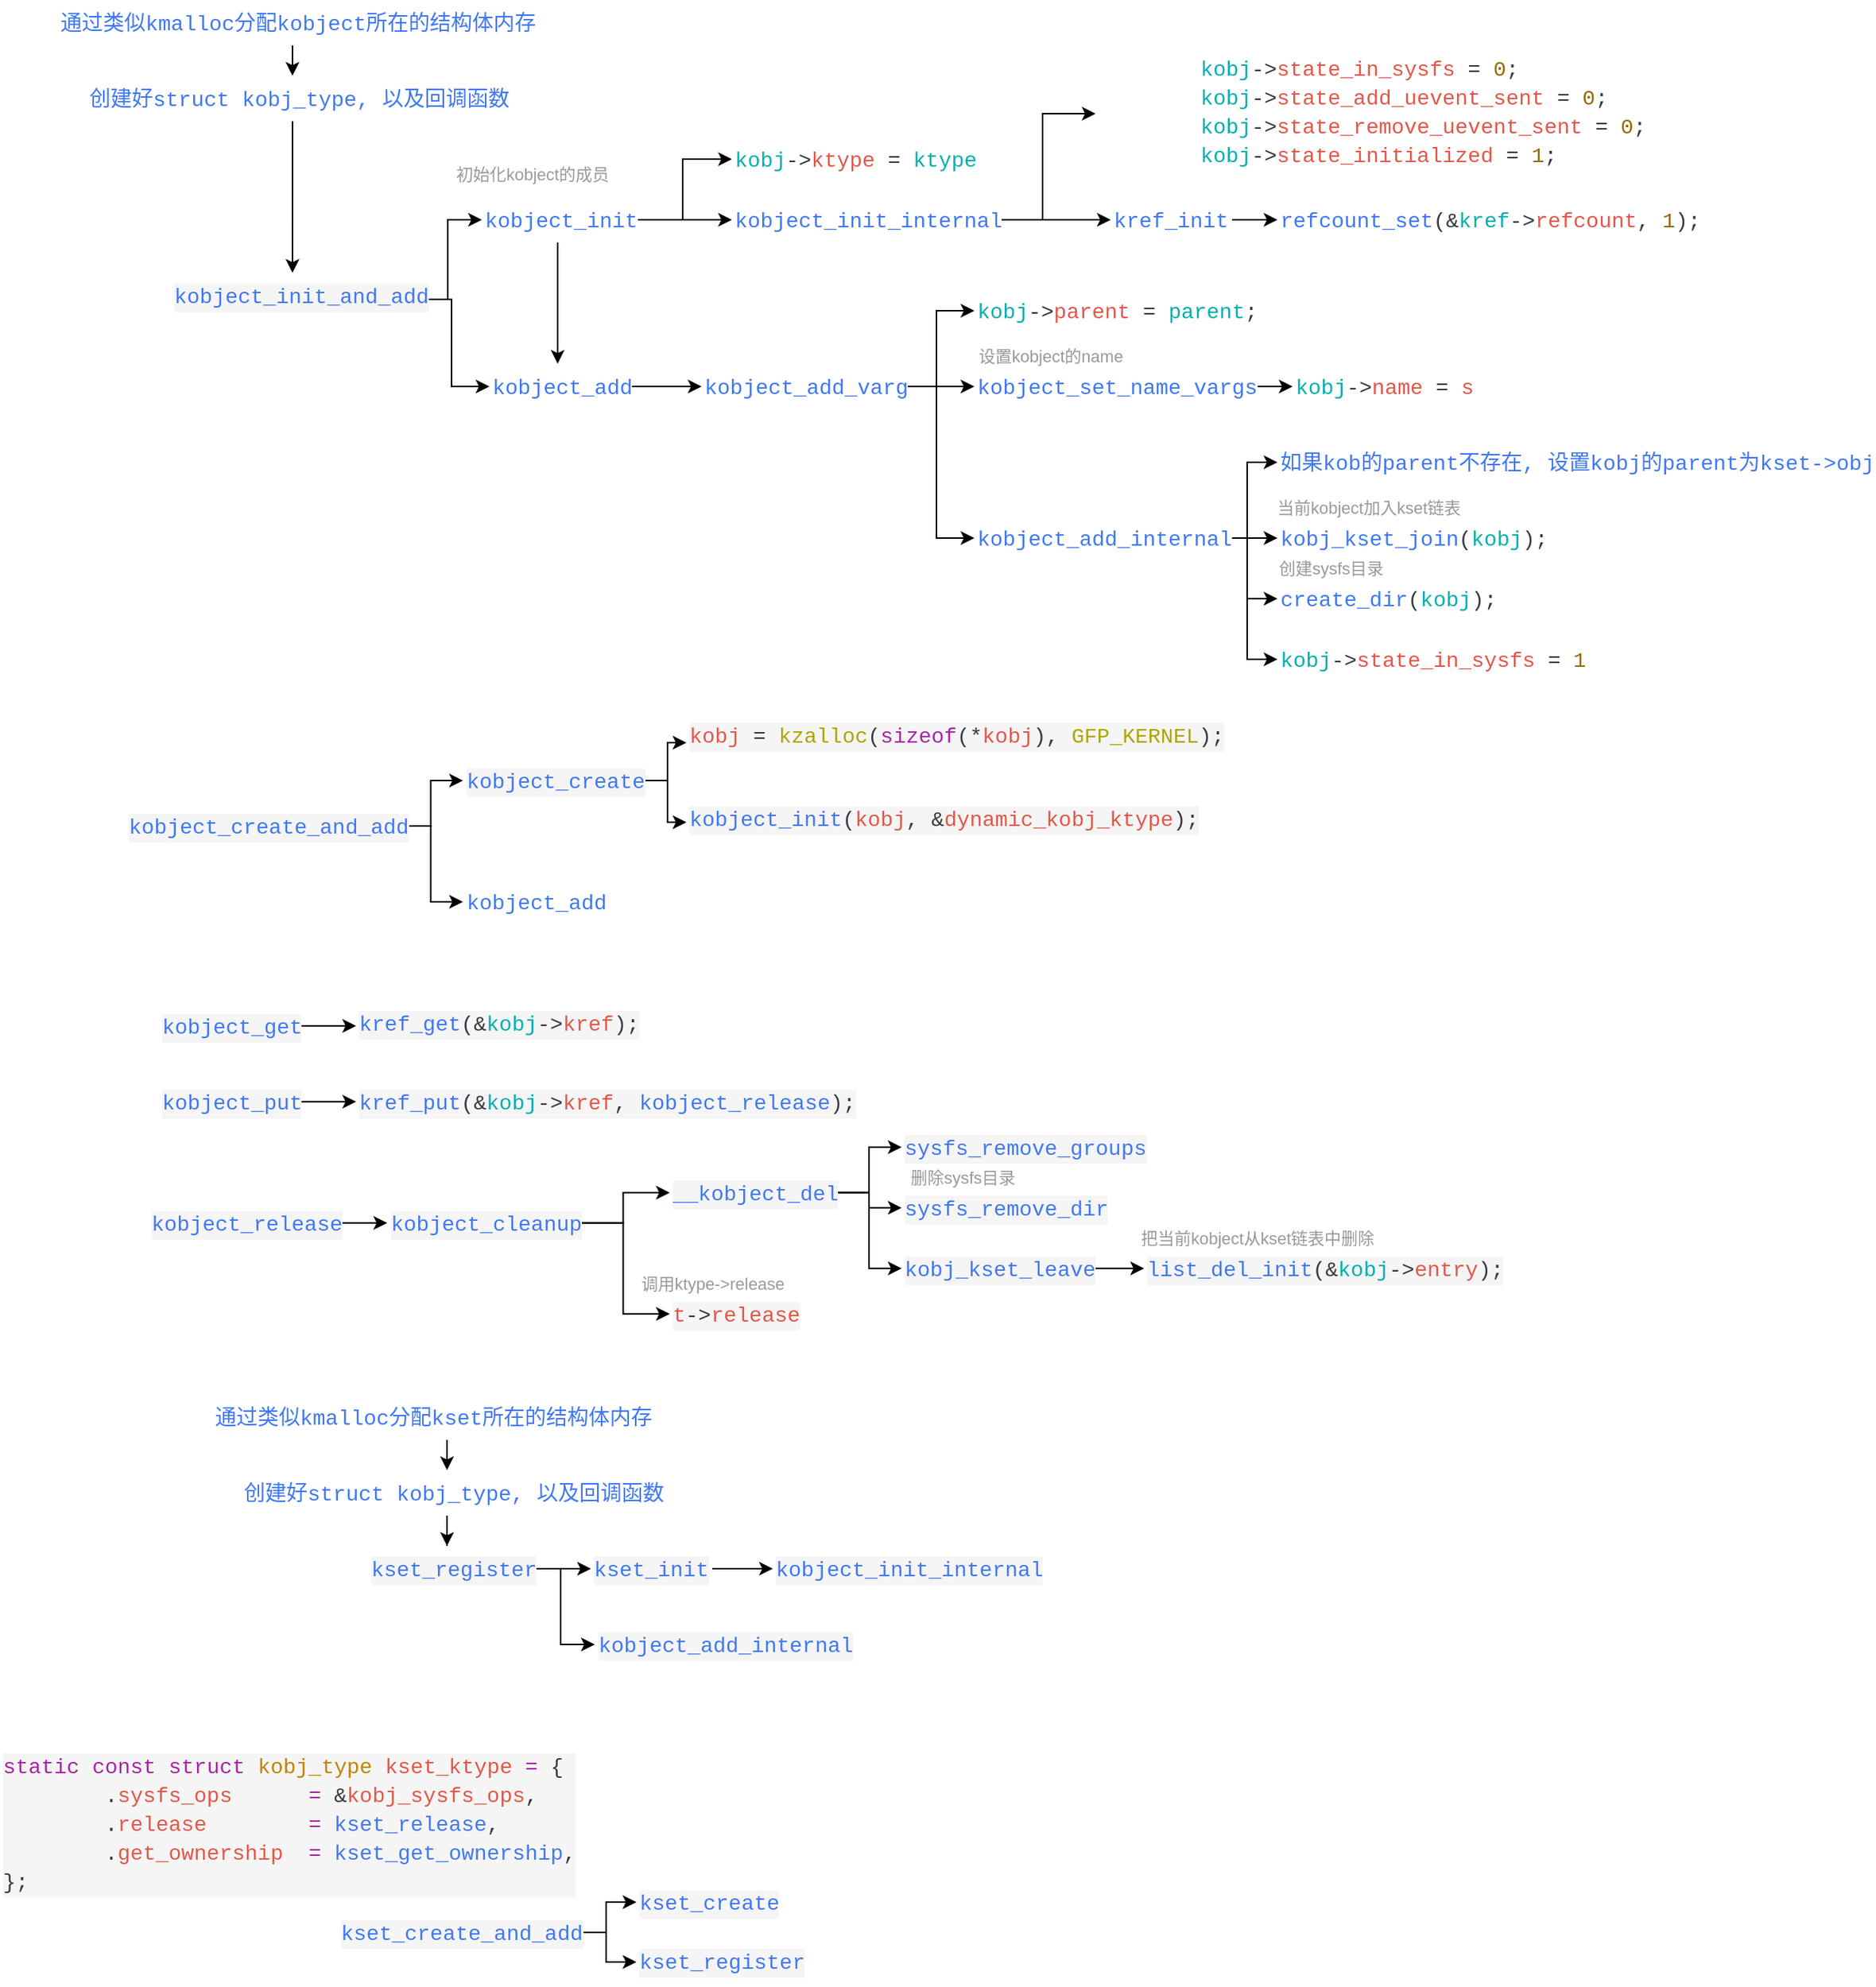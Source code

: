 <mxfile version="26.0.2">
  <diagram name="Page-1" id="CgwT6zAGQMqI9eOL8j30">
    <mxGraphModel dx="1891" dy="538" grid="1" gridSize="10" guides="1" tooltips="1" connect="1" arrows="1" fold="1" page="1" pageScale="1" pageWidth="827" pageHeight="1169" background="#ffffff" math="0" shadow="0">
      <root>
        <mxCell id="0" />
        <mxCell id="1" parent="0" />
        <mxCell id="XJTUyKgCqdqmE8Cy_r24-8" style="edgeStyle=orthogonalEdgeStyle;rounded=0;orthogonalLoop=1;jettySize=auto;html=1;entryX=0;entryY=0.5;entryDx=0;entryDy=0;labelBackgroundColor=default;labelBorderColor=none;textShadow=0;" edge="1" parent="1" source="XJTUyKgCqdqmE8Cy_r24-2" target="XJTUyKgCqdqmE8Cy_r24-3">
          <mxGeometry relative="1" as="geometry" />
        </mxCell>
        <mxCell id="XJTUyKgCqdqmE8Cy_r24-9" style="edgeStyle=orthogonalEdgeStyle;rounded=0;orthogonalLoop=1;jettySize=auto;html=1;exitX=1;exitY=0.5;exitDx=0;exitDy=0;entryX=0;entryY=0.5;entryDx=0;entryDy=0;labelBackgroundColor=default;labelBorderColor=none;textShadow=0;" edge="1" parent="1" source="XJTUyKgCqdqmE8Cy_r24-2" target="XJTUyKgCqdqmE8Cy_r24-4">
          <mxGeometry relative="1" as="geometry" />
        </mxCell>
        <mxCell id="XJTUyKgCqdqmE8Cy_r24-23" style="edgeStyle=orthogonalEdgeStyle;rounded=0;orthogonalLoop=1;jettySize=auto;html=1;entryX=0.5;entryY=0;entryDx=0;entryDy=0;labelBackgroundColor=default;labelBorderColor=none;textShadow=0;" edge="1" parent="1" source="XJTUyKgCqdqmE8Cy_r24-2" target="XJTUyKgCqdqmE8Cy_r24-22">
          <mxGeometry relative="1" as="geometry" />
        </mxCell>
        <mxCell id="XJTUyKgCqdqmE8Cy_r24-2" value="&lt;div style=&quot;color: rgb(56, 58, 66); font-family: Consolas, &amp;quot;Courier New&amp;quot;, monospace; font-weight: normal; font-size: 14px; line-height: 19px; white-space: pre;&quot;&gt;&lt;div&gt;&lt;span style=&quot;color: #4078f2;&quot;&gt;kobject_init&lt;/span&gt;&lt;/div&gt;&lt;/div&gt;" style="text;whiteSpace=wrap;html=1;labelBackgroundColor=default;labelBorderColor=none;textShadow=0;" vertex="1" parent="1">
          <mxGeometry x="195" y="140" width="100" height="30" as="geometry" />
        </mxCell>
        <mxCell id="XJTUyKgCqdqmE8Cy_r24-10" value="" style="edgeStyle=orthogonalEdgeStyle;rounded=0;orthogonalLoop=1;jettySize=auto;html=1;labelBackgroundColor=default;labelBorderColor=none;textShadow=0;" edge="1" parent="1" source="XJTUyKgCqdqmE8Cy_r24-3" target="XJTUyKgCqdqmE8Cy_r24-5">
          <mxGeometry relative="1" as="geometry" />
        </mxCell>
        <mxCell id="XJTUyKgCqdqmE8Cy_r24-13" style="edgeStyle=orthogonalEdgeStyle;rounded=0;orthogonalLoop=1;jettySize=auto;html=1;exitX=1;exitY=0.5;exitDx=0;exitDy=0;entryX=0;entryY=0.5;entryDx=0;entryDy=0;labelBackgroundColor=default;labelBorderColor=none;textShadow=0;" edge="1" parent="1" source="XJTUyKgCqdqmE8Cy_r24-3" target="XJTUyKgCqdqmE8Cy_r24-11">
          <mxGeometry relative="1" as="geometry" />
        </mxCell>
        <mxCell id="XJTUyKgCqdqmE8Cy_r24-3" value="&lt;div style=&quot;color: rgb(56, 58, 66); font-family: Consolas, &amp;quot;Courier New&amp;quot;, monospace; font-weight: normal; font-size: 14px; line-height: 19px; white-space: pre;&quot;&gt;&lt;div&gt;&lt;span style=&quot;color: #4078f2;&quot;&gt;kobject_init_internal&lt;/span&gt;&lt;/div&gt;&lt;/div&gt;" style="text;whiteSpace=wrap;html=1;labelBackgroundColor=default;labelBorderColor=none;textShadow=0;" vertex="1" parent="1">
          <mxGeometry x="360" y="140" width="170" height="30" as="geometry" />
        </mxCell>
        <mxCell id="XJTUyKgCqdqmE8Cy_r24-4" value="&lt;div style=&quot;color: rgb(56, 58, 66); font-family: Consolas, &amp;quot;Courier New&amp;quot;, monospace; font-weight: normal; font-size: 14px; line-height: 19px; white-space: pre;&quot;&gt;&lt;div&gt;&lt;span style=&quot;color: #00afaf;&quot;&gt;kobj&lt;/span&gt;&lt;span style=&quot;color: #383a42;&quot;&gt;-&amp;gt;&lt;/span&gt;&lt;span style=&quot;color: #e45649;&quot;&gt;ktype&lt;/span&gt;&lt;span style=&quot;color: #383a42;&quot;&gt; &lt;/span&gt;&lt;span style=&quot;color: #383a42;&quot;&gt;=&lt;/span&gt;&lt;span style=&quot;color: #383a42;&quot;&gt; &lt;/span&gt;&lt;span style=&quot;color: #00afaf;&quot;&gt;ktype&lt;/span&gt;&lt;/div&gt;&lt;/div&gt;" style="text;whiteSpace=wrap;html=1;labelBackgroundColor=default;labelBorderColor=none;textShadow=0;" vertex="1" parent="1">
          <mxGeometry x="360" y="100" width="155" height="30" as="geometry" />
        </mxCell>
        <mxCell id="XJTUyKgCqdqmE8Cy_r24-15" value="" style="edgeStyle=orthogonalEdgeStyle;rounded=0;orthogonalLoop=1;jettySize=auto;html=1;labelBackgroundColor=default;labelBorderColor=none;textShadow=0;" edge="1" parent="1" source="XJTUyKgCqdqmE8Cy_r24-5" target="XJTUyKgCqdqmE8Cy_r24-14">
          <mxGeometry relative="1" as="geometry" />
        </mxCell>
        <mxCell id="XJTUyKgCqdqmE8Cy_r24-5" value="&lt;div style=&quot;color: rgb(56, 58, 66); font-family: Consolas, &amp;quot;Courier New&amp;quot;, monospace; font-weight: normal; font-size: 14px; line-height: 19px; white-space: pre;&quot;&gt;&lt;div&gt;&lt;span style=&quot;color: #4078f2;&quot;&gt;kref_init&lt;/span&gt;&lt;/div&gt;&lt;/div&gt;" style="text;whiteSpace=wrap;html=1;labelBackgroundColor=default;labelBorderColor=none;textShadow=0;" vertex="1" parent="1">
          <mxGeometry x="610" y="140" width="80" height="30" as="geometry" />
        </mxCell>
        <mxCell id="XJTUyKgCqdqmE8Cy_r24-11" value="&lt;div style=&quot;color: rgb(56, 58, 66); font-family: Consolas, &amp;quot;Courier New&amp;quot;, monospace; font-weight: normal; font-size: 14px; line-height: 19px; white-space: pre;&quot;&gt;&lt;div&gt;&lt;span style=&quot;color: #383a42;&quot;&gt;&amp;nbsp; &amp;nbsp; &amp;nbsp; &amp;nbsp; &lt;/span&gt;&lt;span style=&quot;color: #00afaf;&quot;&gt;kobj&lt;/span&gt;&lt;span style=&quot;color: #383a42;&quot;&gt;-&amp;gt;&lt;/span&gt;&lt;span style=&quot;color: #e45649;&quot;&gt;state_in_sysfs&lt;/span&gt;&lt;span style=&quot;color: #383a42;&quot;&gt; &lt;/span&gt;&lt;span style=&quot;color: #383a42;&quot;&gt;=&lt;/span&gt;&lt;span style=&quot;color: #383a42;&quot;&gt; &lt;/span&gt;&lt;span style=&quot;color: #986801;&quot;&gt;0&lt;/span&gt;&lt;span style=&quot;color: #383a42;&quot;&gt;;&lt;/span&gt;&lt;/div&gt;&lt;div&gt;&lt;span style=&quot;color: #383a42;&quot;&gt;&amp;nbsp; &amp;nbsp; &amp;nbsp; &amp;nbsp; &lt;/span&gt;&lt;span style=&quot;color: #00afaf;&quot;&gt;kobj&lt;/span&gt;&lt;span style=&quot;color: #383a42;&quot;&gt;-&amp;gt;&lt;/span&gt;&lt;span style=&quot;color: #e45649;&quot;&gt;state_add_uevent_sent&lt;/span&gt;&lt;span style=&quot;color: #383a42;&quot;&gt; &lt;/span&gt;&lt;span style=&quot;color: #383a42;&quot;&gt;=&lt;/span&gt;&lt;span style=&quot;color: #383a42;&quot;&gt; &lt;/span&gt;&lt;span style=&quot;color: #986801;&quot;&gt;0&lt;/span&gt;&lt;span style=&quot;color: #383a42;&quot;&gt;;&lt;/span&gt;&lt;/div&gt;&lt;div&gt;&lt;span style=&quot;color: #383a42;&quot;&gt;&amp;nbsp; &amp;nbsp; &amp;nbsp; &amp;nbsp; &lt;/span&gt;&lt;span style=&quot;color: #00afaf;&quot;&gt;kobj&lt;/span&gt;&lt;span style=&quot;color: #383a42;&quot;&gt;-&amp;gt;&lt;/span&gt;&lt;span style=&quot;color: #e45649;&quot;&gt;state_remove_uevent_sent&lt;/span&gt;&lt;span style=&quot;color: #383a42;&quot;&gt; &lt;/span&gt;&lt;span style=&quot;color: #383a42;&quot;&gt;=&lt;/span&gt;&lt;span style=&quot;color: #383a42;&quot;&gt; &lt;/span&gt;&lt;span style=&quot;color: #986801;&quot;&gt;0&lt;/span&gt;&lt;span style=&quot;color: #383a42;&quot;&gt;;&lt;/span&gt;&lt;/div&gt;&lt;div&gt;&lt;span style=&quot;color: #383a42;&quot;&gt;&amp;nbsp; &amp;nbsp; &amp;nbsp; &amp;nbsp; &lt;/span&gt;&lt;span style=&quot;color: #00afaf;&quot;&gt;kobj&lt;/span&gt;&lt;span style=&quot;color: #383a42;&quot;&gt;-&amp;gt;&lt;/span&gt;&lt;span style=&quot;color: #e45649;&quot;&gt;state_initialized&lt;/span&gt;&lt;span style=&quot;color: #383a42;&quot;&gt; &lt;/span&gt;&lt;span style=&quot;color: #383a42;&quot;&gt;=&lt;/span&gt;&lt;span style=&quot;color: #383a42;&quot;&gt; &lt;/span&gt;&lt;span style=&quot;color: #986801;&quot;&gt;1&lt;/span&gt;&lt;span style=&quot;color: #383a42;&quot;&gt;;&lt;/span&gt;&lt;/div&gt;&lt;/div&gt;" style="text;whiteSpace=wrap;html=1;labelBackgroundColor=default;labelBorderColor=none;textShadow=0;" vertex="1" parent="1">
          <mxGeometry x="600" y="40" width="340" height="90" as="geometry" />
        </mxCell>
        <mxCell id="XJTUyKgCqdqmE8Cy_r24-14" value="&lt;div style=&quot;color: rgb(56, 58, 66); font-family: Consolas, &amp;quot;Courier New&amp;quot;, monospace; font-weight: normal; font-size: 14px; line-height: 19px; white-space: pre;&quot;&gt;&lt;div&gt;&lt;span style=&quot;color: #4078f2;&quot;&gt;refcount_set&lt;/span&gt;&lt;span style=&quot;color: #383a42;&quot;&gt;(&lt;/span&gt;&lt;span style=&quot;color: #383a42;&quot;&gt;&amp;amp;&lt;/span&gt;&lt;span style=&quot;color: #00afaf;&quot;&gt;kref&lt;/span&gt;&lt;span style=&quot;color: #383a42;&quot;&gt;-&amp;gt;&lt;/span&gt;&lt;span style=&quot;color: #e45649;&quot;&gt;refcount&lt;/span&gt;&lt;span style=&quot;color: #383a42;&quot;&gt;, &lt;/span&gt;&lt;span style=&quot;color: #986801;&quot;&gt;1&lt;/span&gt;&lt;span style=&quot;color: #383a42;&quot;&gt;);&lt;/span&gt;&lt;/div&gt;&lt;/div&gt;" style="text;whiteSpace=wrap;html=1;labelBackgroundColor=default;labelBorderColor=none;textShadow=0;" vertex="1" parent="1">
          <mxGeometry x="720" y="140" width="260" height="30" as="geometry" />
        </mxCell>
        <mxCell id="XJTUyKgCqdqmE8Cy_r24-16" value="初始化kobject的成员" style="text;html=1;align=center;verticalAlign=middle;resizable=0;points=[];autosize=1;strokeColor=none;fillColor=none;fontSize=11;fontColor=#999999;labelBackgroundColor=default;labelBorderColor=none;textShadow=0;" vertex="1" parent="1">
          <mxGeometry x="167.5" y="110" width="120" height="30" as="geometry" />
        </mxCell>
        <mxCell id="XJTUyKgCqdqmE8Cy_r24-51" value="" style="edgeStyle=orthogonalEdgeStyle;rounded=0;orthogonalLoop=1;jettySize=auto;html=1;" edge="1" parent="1" source="XJTUyKgCqdqmE8Cy_r24-18" target="XJTUyKgCqdqmE8Cy_r24-50">
          <mxGeometry relative="1" as="geometry" />
        </mxCell>
        <mxCell id="XJTUyKgCqdqmE8Cy_r24-18" value="&lt;div style=&quot;color: rgb(56, 58, 66); font-family: Consolas, &amp;quot;Courier New&amp;quot;, monospace; font-weight: normal; font-size: 14px; line-height: 19px; white-space: pre;&quot;&gt;&lt;div&gt;&lt;span style=&quot;color: rgb(64, 120, 242);&quot;&gt;通过类似kmalloc分配kobject所在的结构体内存&lt;/span&gt;&lt;/div&gt;&lt;/div&gt;" style="text;whiteSpace=wrap;html=1;labelBackgroundColor=default;labelBorderColor=none;textShadow=0;" vertex="1" parent="1">
          <mxGeometry x="-85" y="10" width="310" height="30" as="geometry" />
        </mxCell>
        <mxCell id="XJTUyKgCqdqmE8Cy_r24-25" value="" style="edgeStyle=orthogonalEdgeStyle;rounded=0;orthogonalLoop=1;jettySize=auto;html=1;labelBackgroundColor=default;labelBorderColor=none;textShadow=0;" edge="1" parent="1" source="XJTUyKgCqdqmE8Cy_r24-22" target="XJTUyKgCqdqmE8Cy_r24-24">
          <mxGeometry relative="1" as="geometry" />
        </mxCell>
        <mxCell id="XJTUyKgCqdqmE8Cy_r24-22" value="&lt;div style=&quot;color: rgb(56, 58, 66); font-family: Consolas, &amp;quot;Courier New&amp;quot;, monospace; font-weight: normal; font-size: 14px; line-height: 19px; white-space: pre;&quot;&gt;&lt;div&gt;&lt;span style=&quot;color: #4078f2;&quot;&gt;kobject_add&lt;/span&gt;&lt;/div&gt;&lt;/div&gt;" style="text;whiteSpace=wrap;html=1;labelBackgroundColor=default;labelBorderColor=none;textShadow=0;" vertex="1" parent="1">
          <mxGeometry x="200" y="250" width="90" height="30" as="geometry" />
        </mxCell>
        <mxCell id="XJTUyKgCqdqmE8Cy_r24-29" style="edgeStyle=orthogonalEdgeStyle;rounded=0;orthogonalLoop=1;jettySize=auto;html=1;entryX=0;entryY=0.5;entryDx=0;entryDy=0;labelBackgroundColor=default;labelBorderColor=none;textShadow=0;" edge="1" parent="1" source="XJTUyKgCqdqmE8Cy_r24-24" target="XJTUyKgCqdqmE8Cy_r24-26">
          <mxGeometry relative="1" as="geometry" />
        </mxCell>
        <mxCell id="XJTUyKgCqdqmE8Cy_r24-30" style="edgeStyle=orthogonalEdgeStyle;rounded=0;orthogonalLoop=1;jettySize=auto;html=1;exitX=1;exitY=0.5;exitDx=0;exitDy=0;entryX=0;entryY=0.5;entryDx=0;entryDy=0;labelBackgroundColor=default;labelBorderColor=none;textShadow=0;" edge="1" parent="1" source="XJTUyKgCqdqmE8Cy_r24-24" target="XJTUyKgCqdqmE8Cy_r24-27">
          <mxGeometry relative="1" as="geometry" />
        </mxCell>
        <mxCell id="XJTUyKgCqdqmE8Cy_r24-32" style="edgeStyle=orthogonalEdgeStyle;rounded=0;orthogonalLoop=1;jettySize=auto;html=1;exitX=1;exitY=0.5;exitDx=0;exitDy=0;entryX=0;entryY=0.5;entryDx=0;entryDy=0;labelBackgroundColor=default;labelBorderColor=none;textShadow=0;" edge="1" parent="1" source="XJTUyKgCqdqmE8Cy_r24-24" target="XJTUyKgCqdqmE8Cy_r24-31">
          <mxGeometry relative="1" as="geometry" />
        </mxCell>
        <mxCell id="XJTUyKgCqdqmE8Cy_r24-24" value="&lt;div style=&quot;color: rgb(56, 58, 66); font-family: Consolas, &amp;quot;Courier New&amp;quot;, monospace; font-weight: normal; font-size: 14px; line-height: 19px; white-space: pre;&quot;&gt;&lt;div&gt;&lt;span style=&quot;color: #4078f2;&quot;&gt;kobject_add_varg&lt;/span&gt;&lt;/div&gt;&lt;/div&gt;" style="text;whiteSpace=wrap;html=1;labelBackgroundColor=default;labelBorderColor=none;textShadow=0;" vertex="1" parent="1">
          <mxGeometry x="340" y="250" width="130" height="30" as="geometry" />
        </mxCell>
        <mxCell id="XJTUyKgCqdqmE8Cy_r24-34" style="edgeStyle=orthogonalEdgeStyle;rounded=0;orthogonalLoop=1;jettySize=auto;html=1;exitX=1;exitY=0.5;exitDx=0;exitDy=0;entryX=0;entryY=0.5;entryDx=0;entryDy=0;labelBackgroundColor=default;labelBorderColor=none;textShadow=0;" edge="1" parent="1" source="XJTUyKgCqdqmE8Cy_r24-26" target="XJTUyKgCqdqmE8Cy_r24-33">
          <mxGeometry relative="1" as="geometry" />
        </mxCell>
        <mxCell id="XJTUyKgCqdqmE8Cy_r24-26" value="&lt;div style=&quot;color: rgb(56, 58, 66); font-family: Consolas, &amp;quot;Courier New&amp;quot;, monospace; font-weight: normal; font-size: 14px; line-height: 19px; white-space: pre;&quot;&gt;&lt;div&gt;&lt;span style=&quot;color: #4078f2;&quot;&gt;kobject_set_name_vargs&lt;/span&gt;&lt;/div&gt;&lt;/div&gt;" style="text;whiteSpace=wrap;html=1;labelBackgroundColor=default;labelBorderColor=none;textShadow=0;" vertex="1" parent="1">
          <mxGeometry x="520" y="250" width="180" height="30" as="geometry" />
        </mxCell>
        <mxCell id="XJTUyKgCqdqmE8Cy_r24-27" value="&lt;div style=&quot;color: rgb(56, 58, 66); font-family: Consolas, &amp;quot;Courier New&amp;quot;, monospace; font-weight: normal; font-size: 14px; line-height: 19px; white-space: pre;&quot;&gt;&lt;div&gt;&lt;span style=&quot;color: #00afaf;&quot;&gt;kobj&lt;/span&gt;&lt;span style=&quot;color: #383a42;&quot;&gt;-&amp;gt;&lt;/span&gt;&lt;span style=&quot;color: #e45649;&quot;&gt;parent&lt;/span&gt;&lt;span style=&quot;color: #383a42;&quot;&gt; &lt;/span&gt;&lt;span style=&quot;color: #383a42;&quot;&gt;=&lt;/span&gt;&lt;span style=&quot;color: #383a42;&quot;&gt; &lt;/span&gt;&lt;span style=&quot;color: #00afaf;&quot;&gt;parent&lt;/span&gt;&lt;span style=&quot;color: #383a42;&quot;&gt;;&lt;/span&gt;&lt;/div&gt;&lt;/div&gt;" style="text;whiteSpace=wrap;html=1;labelBackgroundColor=default;labelBorderColor=none;textShadow=0;" vertex="1" parent="1">
          <mxGeometry x="520" y="200" width="180" height="30" as="geometry" />
        </mxCell>
        <mxCell id="XJTUyKgCqdqmE8Cy_r24-37" style="edgeStyle=orthogonalEdgeStyle;rounded=0;orthogonalLoop=1;jettySize=auto;html=1;exitX=1;exitY=0.5;exitDx=0;exitDy=0;entryX=0;entryY=0.5;entryDx=0;entryDy=0;labelBackgroundColor=default;labelBorderColor=none;textShadow=0;" edge="1" parent="1" source="XJTUyKgCqdqmE8Cy_r24-31" target="XJTUyKgCqdqmE8Cy_r24-36">
          <mxGeometry relative="1" as="geometry" />
        </mxCell>
        <mxCell id="XJTUyKgCqdqmE8Cy_r24-39" style="edgeStyle=orthogonalEdgeStyle;rounded=0;orthogonalLoop=1;jettySize=auto;html=1;exitX=1;exitY=0.5;exitDx=0;exitDy=0;entryX=0;entryY=0.5;entryDx=0;entryDy=0;labelBackgroundColor=default;labelBorderColor=none;textShadow=0;" edge="1" parent="1" source="XJTUyKgCqdqmE8Cy_r24-31" target="XJTUyKgCqdqmE8Cy_r24-38">
          <mxGeometry relative="1" as="geometry" />
        </mxCell>
        <mxCell id="XJTUyKgCqdqmE8Cy_r24-41" style="edgeStyle=orthogonalEdgeStyle;rounded=0;orthogonalLoop=1;jettySize=auto;html=1;exitX=1;exitY=0.5;exitDx=0;exitDy=0;entryX=0;entryY=0.5;entryDx=0;entryDy=0;labelBackgroundColor=default;labelBorderColor=none;textShadow=0;" edge="1" parent="1" source="XJTUyKgCqdqmE8Cy_r24-31" target="XJTUyKgCqdqmE8Cy_r24-40">
          <mxGeometry relative="1" as="geometry" />
        </mxCell>
        <mxCell id="XJTUyKgCqdqmE8Cy_r24-48" style="edgeStyle=orthogonalEdgeStyle;rounded=0;orthogonalLoop=1;jettySize=auto;html=1;exitX=1;exitY=0.5;exitDx=0;exitDy=0;entryX=0;entryY=0.5;entryDx=0;entryDy=0;labelBackgroundColor=default;labelBorderColor=none;textShadow=0;" edge="1" parent="1" source="XJTUyKgCqdqmE8Cy_r24-31" target="XJTUyKgCqdqmE8Cy_r24-46">
          <mxGeometry relative="1" as="geometry" />
        </mxCell>
        <mxCell id="XJTUyKgCqdqmE8Cy_r24-31" value="&lt;div style=&quot;color: rgb(56, 58, 66); font-family: Consolas, &amp;quot;Courier New&amp;quot;, monospace; font-weight: normal; font-size: 14px; line-height: 19px; white-space: pre;&quot;&gt;&lt;div&gt;&lt;span style=&quot;color: #4078f2;&quot;&gt;kobject_add_internal&lt;/span&gt;&lt;/div&gt;&lt;/div&gt;" style="text;whiteSpace=wrap;html=1;labelBackgroundColor=default;labelBorderColor=none;textShadow=0;" vertex="1" parent="1">
          <mxGeometry x="520" y="350" width="160" height="30" as="geometry" />
        </mxCell>
        <mxCell id="XJTUyKgCqdqmE8Cy_r24-33" value="&lt;div style=&quot;color: rgb(56, 58, 66); font-family: Consolas, &amp;quot;Courier New&amp;quot;, monospace; font-weight: normal; font-size: 14px; line-height: 19px; white-space: pre;&quot;&gt;&lt;div&gt;&lt;span style=&quot;color: #00afaf;&quot;&gt;kobj&lt;/span&gt;&lt;span style=&quot;color: #383a42;&quot;&gt;-&amp;gt;&lt;/span&gt;&lt;span style=&quot;color: #e45649;&quot;&gt;name&lt;/span&gt;&lt;span style=&quot;color: #383a42;&quot;&gt; &lt;/span&gt;&lt;span style=&quot;color: #383a42;&quot;&gt;=&lt;/span&gt;&lt;span style=&quot;color: #383a42;&quot;&gt; &lt;/span&gt;&lt;span style=&quot;color: #e45649;&quot;&gt;s&lt;/span&gt;&lt;/div&gt;&lt;/div&gt;" style="text;whiteSpace=wrap;html=1;labelBackgroundColor=default;labelBorderColor=none;textShadow=0;" vertex="1" parent="1">
          <mxGeometry x="730" y="250" width="120" height="30" as="geometry" />
        </mxCell>
        <mxCell id="XJTUyKgCqdqmE8Cy_r24-35" value="设置kobject的name" style="text;html=1;align=center;verticalAlign=middle;resizable=0;points=[];autosize=1;strokeColor=none;fillColor=none;fontSize=11;fontColor=#999999;labelBackgroundColor=default;labelBorderColor=none;textShadow=0;" vertex="1" parent="1">
          <mxGeometry x="510" y="230" width="120" height="30" as="geometry" />
        </mxCell>
        <mxCell id="XJTUyKgCqdqmE8Cy_r24-36" value="&lt;div style=&quot;color: rgb(56, 58, 66); font-family: Consolas, &amp;quot;Courier New&amp;quot;, monospace; font-weight: normal; font-size: 14px; line-height: 19px; white-space: pre;&quot;&gt;&lt;div&gt;&lt;span style=&quot;color: #4078f2;&quot;&gt;kobj_kset_join&lt;/span&gt;&lt;span style=&quot;color: #383a42;&quot;&gt;(&lt;/span&gt;&lt;span style=&quot;color: #00afaf;&quot;&gt;kobj&lt;/span&gt;&lt;span style=&quot;color: #383a42;&quot;&gt;);&lt;/span&gt;&lt;/div&gt;&lt;/div&gt;" style="text;whiteSpace=wrap;html=1;labelBackgroundColor=default;labelBorderColor=none;textShadow=0;" vertex="1" parent="1">
          <mxGeometry x="720" y="350" width="170" height="30" as="geometry" />
        </mxCell>
        <mxCell id="XJTUyKgCqdqmE8Cy_r24-38" value="&lt;div style=&quot;color: rgb(56, 58, 66); font-family: Consolas, &amp;quot;Courier New&amp;quot;, monospace; font-weight: normal; font-size: 14px; line-height: 19px; white-space: pre;&quot;&gt;&lt;div&gt;&lt;span style=&quot;color: #4078f2;&quot;&gt;create_dir&lt;/span&gt;&lt;span style=&quot;color: #383a42;&quot;&gt;(&lt;/span&gt;&lt;span style=&quot;color: #00afaf;&quot;&gt;kobj&lt;/span&gt;&lt;span style=&quot;color: #383a42;&quot;&gt;);&lt;/span&gt;&lt;/div&gt;&lt;/div&gt;" style="text;whiteSpace=wrap;html=1;labelBackgroundColor=default;labelBorderColor=none;textShadow=0;" vertex="1" parent="1">
          <mxGeometry x="720" y="390" width="140" height="30" as="geometry" />
        </mxCell>
        <mxCell id="XJTUyKgCqdqmE8Cy_r24-40" value="&lt;div style=&quot;color: rgb(56, 58, 66); font-family: Consolas, &amp;quot;Courier New&amp;quot;, monospace; font-weight: normal; font-size: 14px; line-height: 19px; white-space: pre;&quot;&gt;&lt;div&gt;&lt;span style=&quot;color: #00afaf;&quot;&gt;kobj&lt;/span&gt;&lt;span style=&quot;color: #383a42;&quot;&gt;-&amp;gt;&lt;/span&gt;&lt;span style=&quot;color: #e45649;&quot;&gt;state_in_sysfs&lt;/span&gt;&lt;span style=&quot;color: #383a42;&quot;&gt; &lt;/span&gt;&lt;span style=&quot;color: #383a42;&quot;&gt;=&lt;/span&gt;&lt;span style=&quot;color: #383a42;&quot;&gt; &lt;/span&gt;&lt;span style=&quot;color: #986801;&quot;&gt;1&lt;/span&gt;&lt;/div&gt;&lt;/div&gt;" style="text;whiteSpace=wrap;html=1;labelBackgroundColor=default;labelBorderColor=none;textShadow=0;" vertex="1" parent="1">
          <mxGeometry x="720" y="430" width="190" height="30" as="geometry" />
        </mxCell>
        <mxCell id="XJTUyKgCqdqmE8Cy_r24-42" value="创建sysfs目录" style="text;html=1;align=center;verticalAlign=middle;resizable=0;points=[];autosize=1;strokeColor=none;fillColor=none;fontSize=11;fontColor=#999999;labelBackgroundColor=default;labelBorderColor=none;textShadow=0;" vertex="1" parent="1">
          <mxGeometry x="710" y="370" width="90" height="30" as="geometry" />
        </mxCell>
        <mxCell id="XJTUyKgCqdqmE8Cy_r24-43" value="当前kobject加入kset链表" style="text;html=1;align=center;verticalAlign=middle;resizable=0;points=[];autosize=1;strokeColor=none;fillColor=none;fontSize=11;fontColor=#999999;labelBackgroundColor=default;labelBorderColor=none;textShadow=0;" vertex="1" parent="1">
          <mxGeometry x="710" y="330" width="140" height="30" as="geometry" />
        </mxCell>
        <mxCell id="XJTUyKgCqdqmE8Cy_r24-46" value="&lt;div style=&quot;font-family: Consolas, &amp;quot;Courier New&amp;quot;, monospace; font-weight: normal; font-size: 14px; line-height: 19px; white-space: pre; color: rgb(56, 58, 66);&quot;&gt;&lt;div style=&quot;&quot;&gt;&lt;font color=&quot;#4078f2&quot;&gt;如果kob的parent不存在, 设置kobj的parent为kset-&amp;gt;obj&lt;/font&gt;&lt;/div&gt;&lt;/div&gt;" style="text;whiteSpace=wrap;html=1;labelBackgroundColor=default;labelBorderColor=none;textShadow=0;" vertex="1" parent="1">
          <mxGeometry x="720" y="300" width="390" height="30" as="geometry" />
        </mxCell>
        <mxCell id="XJTUyKgCqdqmE8Cy_r24-57" style="edgeStyle=orthogonalEdgeStyle;rounded=0;orthogonalLoop=1;jettySize=auto;html=1;exitX=1;exitY=0.5;exitDx=0;exitDy=0;entryX=0;entryY=0.5;entryDx=0;entryDy=0;" edge="1" parent="1" source="XJTUyKgCqdqmE8Cy_r24-49" target="XJTUyKgCqdqmE8Cy_r24-56">
          <mxGeometry relative="1" as="geometry" />
        </mxCell>
        <mxCell id="XJTUyKgCqdqmE8Cy_r24-58" style="edgeStyle=orthogonalEdgeStyle;rounded=0;orthogonalLoop=1;jettySize=auto;html=1;exitX=1;exitY=0.5;exitDx=0;exitDy=0;entryX=0;entryY=0.5;entryDx=0;entryDy=0;" edge="1" parent="1" source="XJTUyKgCqdqmE8Cy_r24-49" target="XJTUyKgCqdqmE8Cy_r24-55">
          <mxGeometry relative="1" as="geometry" />
        </mxCell>
        <mxCell id="XJTUyKgCqdqmE8Cy_r24-49" value="&lt;div style=&quot;color: #383a42;background-color: #f5f5f5;font-family: Consolas, &#39;Courier New&#39;, monospace;font-weight: normal;font-size: 14px;line-height: 19px;white-space: pre;&quot;&gt;&lt;div&gt;&lt;span style=&quot;color: #4078f2;&quot;&gt;kobject_create&lt;/span&gt;&lt;/div&gt;&lt;/div&gt;" style="text;whiteSpace=wrap;html=1;" vertex="1" parent="1">
          <mxGeometry x="182.5" y="510" width="115" height="30" as="geometry" />
        </mxCell>
        <mxCell id="XJTUyKgCqdqmE8Cy_r24-96" style="edgeStyle=orthogonalEdgeStyle;rounded=0;orthogonalLoop=1;jettySize=auto;html=1;entryX=0.5;entryY=0;entryDx=0;entryDy=0;" edge="1" parent="1" source="XJTUyKgCqdqmE8Cy_r24-50" target="XJTUyKgCqdqmE8Cy_r24-64">
          <mxGeometry relative="1" as="geometry" />
        </mxCell>
        <mxCell id="XJTUyKgCqdqmE8Cy_r24-50" value="&lt;div style=&quot;font-family: Consolas, &amp;quot;Courier New&amp;quot;, monospace; font-weight: normal; font-size: 14px; line-height: 19px; white-space: pre; color: rgb(56, 58, 66);&quot;&gt;&lt;font color=&quot;#4078f2&quot;&gt;创建好struct kobj_type, 以及回调函数&lt;/font&gt;&lt;/div&gt;" style="text;whiteSpace=wrap;html=1;labelBackgroundColor=default;labelBorderColor=none;textShadow=0;" vertex="1" parent="1">
          <mxGeometry x="-66.25" y="60" width="272.5" height="30" as="geometry" />
        </mxCell>
        <mxCell id="XJTUyKgCqdqmE8Cy_r24-55" value="&lt;div style=&quot;color: rgb(56, 58, 66); background-color: rgb(245, 245, 245); font-family: Consolas, &amp;quot;Courier New&amp;quot;, monospace; font-weight: normal; font-size: 14px; line-height: 19px; white-space: pre;&quot;&gt;&lt;div style=&quot;line-height: 19px;&quot;&gt;&lt;span style=&quot;color: #4078f2;&quot;&gt;kobject_init&lt;/span&gt;(&lt;span style=&quot;color: #e45649;&quot;&gt;kobj&lt;/span&gt;, &amp;amp;&lt;span style=&quot;color: #e45649;&quot;&gt;dynamic_kobj_ktype&lt;/span&gt;);&lt;/div&gt;&lt;/div&gt;" style="text;whiteSpace=wrap;html=1;" vertex="1" parent="1">
          <mxGeometry x="330" y="535" width="320" height="35" as="geometry" />
        </mxCell>
        <mxCell id="XJTUyKgCqdqmE8Cy_r24-56" value="&lt;div style=&quot;color: #383a42;background-color: #f5f5f5;font-family: Consolas, &#39;Courier New&#39;, monospace;font-weight: normal;font-size: 14px;line-height: 19px;white-space: pre;&quot;&gt;&lt;div&gt;&lt;span style=&quot;color: #e45649;&quot;&gt;kobj&lt;/span&gt;&lt;span style=&quot;color: #383a42;&quot;&gt; &lt;/span&gt;&lt;span style=&quot;color: #383a42;&quot;&gt;=&lt;/span&gt;&lt;span style=&quot;color: #383a42;&quot;&gt; &lt;/span&gt;&lt;span style=&quot;color: #aca600;&quot;&gt;kzalloc&lt;/span&gt;&lt;span style=&quot;color: #383a42;&quot;&gt;(&lt;/span&gt;&lt;span style=&quot;color: #a626a4;&quot;&gt;sizeof&lt;/span&gt;&lt;span style=&quot;color: #383a42;&quot;&gt;(&lt;/span&gt;&lt;span style=&quot;color: #383a42;&quot;&gt;*&lt;/span&gt;&lt;span style=&quot;color: #e45649;&quot;&gt;kobj&lt;/span&gt;&lt;span style=&quot;color: #383a42;&quot;&gt;), &lt;/span&gt;&lt;span style=&quot;color: #aca600;&quot;&gt;GFP_KERNEL&lt;/span&gt;&lt;span style=&quot;color: #383a42;&quot;&gt;);&lt;/span&gt;&lt;/div&gt;&lt;/div&gt;" style="text;whiteSpace=wrap;html=1;" vertex="1" parent="1">
          <mxGeometry x="330" y="480" width="330" height="40" as="geometry" />
        </mxCell>
        <mxCell id="XJTUyKgCqdqmE8Cy_r24-59" value="&lt;div style=&quot;color: rgb(56, 58, 66); font-family: Consolas, &amp;quot;Courier New&amp;quot;, monospace; font-weight: normal; font-size: 14px; line-height: 19px; white-space: pre;&quot;&gt;&lt;div&gt;&lt;span style=&quot;color: #4078f2;&quot;&gt;kobject_add&lt;/span&gt;&lt;/div&gt;&lt;/div&gt;" style="text;whiteSpace=wrap;html=1;labelBackgroundColor=default;labelBorderColor=none;textShadow=0;" vertex="1" parent="1">
          <mxGeometry x="182.5" y="590" width="90" height="30" as="geometry" />
        </mxCell>
        <mxCell id="XJTUyKgCqdqmE8Cy_r24-62" style="edgeStyle=orthogonalEdgeStyle;rounded=0;orthogonalLoop=1;jettySize=auto;html=1;entryX=0;entryY=0.5;entryDx=0;entryDy=0;" edge="1" parent="1" source="XJTUyKgCqdqmE8Cy_r24-61" target="XJTUyKgCqdqmE8Cy_r24-49">
          <mxGeometry relative="1" as="geometry" />
        </mxCell>
        <mxCell id="XJTUyKgCqdqmE8Cy_r24-63" style="edgeStyle=orthogonalEdgeStyle;rounded=0;orthogonalLoop=1;jettySize=auto;html=1;exitX=1;exitY=0.5;exitDx=0;exitDy=0;entryX=0;entryY=0.5;entryDx=0;entryDy=0;" edge="1" parent="1" source="XJTUyKgCqdqmE8Cy_r24-61" target="XJTUyKgCqdqmE8Cy_r24-59">
          <mxGeometry relative="1" as="geometry" />
        </mxCell>
        <mxCell id="XJTUyKgCqdqmE8Cy_r24-61" value="&lt;div style=&quot;color: #383a42;background-color: #f5f5f5;font-family: Consolas, &#39;Courier New&#39;, monospace;font-weight: normal;font-size: 14px;line-height: 19px;white-space: pre;&quot;&gt;&lt;div&gt;&lt;span style=&quot;color: #4078f2;&quot;&gt;kobject_create_and_add&lt;/span&gt;&lt;/div&gt;&lt;/div&gt;" style="text;whiteSpace=wrap;html=1;" vertex="1" parent="1">
          <mxGeometry x="-40" y="540" width="180" height="30" as="geometry" />
        </mxCell>
        <mxCell id="XJTUyKgCqdqmE8Cy_r24-65" style="edgeStyle=orthogonalEdgeStyle;rounded=0;orthogonalLoop=1;jettySize=auto;html=1;exitX=1;exitY=0.5;exitDx=0;exitDy=0;entryX=0;entryY=0.5;entryDx=0;entryDy=0;" edge="1" parent="1" source="XJTUyKgCqdqmE8Cy_r24-64" target="XJTUyKgCqdqmE8Cy_r24-2">
          <mxGeometry relative="1" as="geometry" />
        </mxCell>
        <mxCell id="XJTUyKgCqdqmE8Cy_r24-66" style="edgeStyle=orthogonalEdgeStyle;rounded=0;orthogonalLoop=1;jettySize=auto;html=1;exitX=1;exitY=0.5;exitDx=0;exitDy=0;entryX=0;entryY=0.5;entryDx=0;entryDy=0;" edge="1" parent="1" source="XJTUyKgCqdqmE8Cy_r24-64" target="XJTUyKgCqdqmE8Cy_r24-22">
          <mxGeometry relative="1" as="geometry" />
        </mxCell>
        <mxCell id="XJTUyKgCqdqmE8Cy_r24-64" value="&lt;div style=&quot;color: #383a42;background-color: #f5f5f5;font-family: Consolas, &#39;Courier New&#39;, monospace;font-weight: normal;font-size: 14px;line-height: 19px;white-space: pre;&quot;&gt;&lt;div&gt;&lt;span style=&quot;color: #4078f2;&quot;&gt;kobject_init_and_add&lt;/span&gt;&lt;/div&gt;&lt;/div&gt;" style="text;whiteSpace=wrap;html=1;" vertex="1" parent="1">
          <mxGeometry x="-10" y="190" width="160" height="35" as="geometry" />
        </mxCell>
        <mxCell id="XJTUyKgCqdqmE8Cy_r24-72" value="" style="edgeStyle=orthogonalEdgeStyle;rounded=0;orthogonalLoop=1;jettySize=auto;html=1;" edge="1" parent="1" source="XJTUyKgCqdqmE8Cy_r24-67" target="XJTUyKgCqdqmE8Cy_r24-71">
          <mxGeometry relative="1" as="geometry" />
        </mxCell>
        <mxCell id="XJTUyKgCqdqmE8Cy_r24-67" value="&lt;div style=&quot;color: #383a42;background-color: #f5f5f5;font-family: Consolas, &#39;Courier New&#39;, monospace;font-weight: normal;font-size: 14px;line-height: 19px;white-space: pre;&quot;&gt;&lt;div&gt;&lt;span style=&quot;color: #4078f2;&quot;&gt;kobject_put&lt;/span&gt;&lt;/div&gt;&lt;/div&gt;" style="text;whiteSpace=wrap;html=1;" vertex="1" parent="1">
          <mxGeometry x="-18" y="721.87" width="90" height="30" as="geometry" />
        </mxCell>
        <mxCell id="XJTUyKgCqdqmE8Cy_r24-70" value="" style="edgeStyle=orthogonalEdgeStyle;rounded=0;orthogonalLoop=1;jettySize=auto;html=1;" edge="1" parent="1" source="XJTUyKgCqdqmE8Cy_r24-68" target="XJTUyKgCqdqmE8Cy_r24-69">
          <mxGeometry relative="1" as="geometry" />
        </mxCell>
        <mxCell id="XJTUyKgCqdqmE8Cy_r24-68" value="&lt;div style=&quot;color: #383a42;background-color: #f5f5f5;font-family: Consolas, &#39;Courier New&#39;, monospace;font-weight: normal;font-size: 14px;line-height: 19px;white-space: pre;&quot;&gt;&lt;div&gt;&lt;span style=&quot;color: #4078f2;&quot;&gt;kobject_get&lt;/span&gt;&lt;/div&gt;&lt;/div&gt;" style="text;whiteSpace=wrap;html=1;" vertex="1" parent="1">
          <mxGeometry x="-18" y="671.87" width="90" height="30" as="geometry" />
        </mxCell>
        <mxCell id="XJTUyKgCqdqmE8Cy_r24-69" value="&lt;div style=&quot;color: rgb(56, 58, 66); background-color: rgb(245, 245, 245); font-family: Consolas, &amp;quot;Courier New&amp;quot;, monospace; font-weight: normal; font-size: 14px; line-height: 19px; white-space: pre;&quot;&gt;&lt;div style=&quot;line-height: 19px;&quot;&gt;&lt;span style=&quot;color: #4078f2;&quot;&gt;kref_get&lt;/span&gt;(&amp;amp;&lt;span style=&quot;color: #00afaf;&quot;&gt;kobj&lt;/span&gt;-&amp;gt;&lt;span style=&quot;color: #e45649;&quot;&gt;kref&lt;/span&gt;);&lt;/div&gt;&lt;/div&gt;" style="text;whiteSpace=wrap;html=1;" vertex="1" parent="1">
          <mxGeometry x="112" y="670" width="180" height="33.75" as="geometry" />
        </mxCell>
        <mxCell id="XJTUyKgCqdqmE8Cy_r24-71" value="&lt;div style=&quot;color: #383a42;background-color: #f5f5f5;font-family: Consolas, &#39;Courier New&#39;, monospace;font-weight: normal;font-size: 14px;line-height: 19px;white-space: pre;&quot;&gt;&lt;div&gt;&lt;span style=&quot;color: #4078f2;&quot;&gt;kref_put&lt;/span&gt;&lt;span style=&quot;color: #383a42;&quot;&gt;(&lt;/span&gt;&lt;span style=&quot;color: #383a42;&quot;&gt;&amp;amp;&lt;/span&gt;&lt;span style=&quot;color: #00afaf;&quot;&gt;kobj&lt;/span&gt;&lt;span style=&quot;color: #383a42;&quot;&gt;-&amp;gt;&lt;/span&gt;&lt;span style=&quot;color: #e45649;&quot;&gt;kref&lt;/span&gt;&lt;span style=&quot;color: #383a42;&quot;&gt;, &lt;/span&gt;&lt;span style=&quot;color: #4078f2;&quot;&gt;kobject_release&lt;/span&gt;&lt;span style=&quot;color: #383a42;&quot;&gt;);&lt;/span&gt;&lt;/div&gt;&lt;/div&gt;" style="text;whiteSpace=wrap;html=1;" vertex="1" parent="1">
          <mxGeometry x="112" y="721.87" width="310" height="30" as="geometry" />
        </mxCell>
        <mxCell id="XJTUyKgCqdqmE8Cy_r24-79" style="edgeStyle=orthogonalEdgeStyle;rounded=0;orthogonalLoop=1;jettySize=auto;html=1;exitX=1;exitY=0.5;exitDx=0;exitDy=0;entryX=0;entryY=0.5;entryDx=0;entryDy=0;" edge="1" parent="1" source="XJTUyKgCqdqmE8Cy_r24-74" target="XJTUyKgCqdqmE8Cy_r24-78">
          <mxGeometry relative="1" as="geometry" />
        </mxCell>
        <mxCell id="XJTUyKgCqdqmE8Cy_r24-91" style="edgeStyle=orthogonalEdgeStyle;rounded=0;orthogonalLoop=1;jettySize=auto;html=1;exitX=1;exitY=0.5;exitDx=0;exitDy=0;entryX=0;entryY=0.5;entryDx=0;entryDy=0;" edge="1" parent="1" source="XJTUyKgCqdqmE8Cy_r24-74" target="XJTUyKgCqdqmE8Cy_r24-90">
          <mxGeometry relative="1" as="geometry" />
        </mxCell>
        <mxCell id="XJTUyKgCqdqmE8Cy_r24-74" value="&lt;div style=&quot;color: #383a42;background-color: #f5f5f5;font-family: Consolas, &#39;Courier New&#39;, monospace;font-weight: normal;font-size: 14px;line-height: 19px;white-space: pre;&quot;&gt;&lt;div&gt;&lt;span style=&quot;color: #4078f2;&quot;&gt;kobject_cleanup&lt;/span&gt;&lt;/div&gt;&lt;/div&gt;" style="text;whiteSpace=wrap;html=1;" vertex="1" parent="1">
          <mxGeometry x="132.5" y="801.87" width="125" height="30" as="geometry" />
        </mxCell>
        <mxCell id="XJTUyKgCqdqmE8Cy_r24-77" value="" style="edgeStyle=orthogonalEdgeStyle;rounded=0;orthogonalLoop=1;jettySize=auto;html=1;" edge="1" parent="1" source="XJTUyKgCqdqmE8Cy_r24-75" target="XJTUyKgCqdqmE8Cy_r24-74">
          <mxGeometry relative="1" as="geometry" />
        </mxCell>
        <mxCell id="XJTUyKgCqdqmE8Cy_r24-75" value="&lt;div style=&quot;color: #383a42;background-color: #f5f5f5;font-family: Consolas, &#39;Courier New&#39;, monospace;font-weight: normal;font-size: 14px;line-height: 19px;white-space: pre;&quot;&gt;&lt;div&gt;&lt;span style=&quot;color: #4078f2;&quot;&gt;kobject_release&lt;/span&gt;&lt;/div&gt;&lt;/div&gt;" style="text;whiteSpace=wrap;html=1;" vertex="1" parent="1">
          <mxGeometry x="-25" y="801.87" width="120" height="30" as="geometry" />
        </mxCell>
        <mxCell id="XJTUyKgCqdqmE8Cy_r24-81" value="" style="edgeStyle=orthogonalEdgeStyle;rounded=0;orthogonalLoop=1;jettySize=auto;html=1;" edge="1" parent="1" source="XJTUyKgCqdqmE8Cy_r24-78" target="XJTUyKgCqdqmE8Cy_r24-80">
          <mxGeometry relative="1" as="geometry" />
        </mxCell>
        <mxCell id="XJTUyKgCqdqmE8Cy_r24-83" style="edgeStyle=orthogonalEdgeStyle;rounded=0;orthogonalLoop=1;jettySize=auto;html=1;exitX=1;exitY=0.5;exitDx=0;exitDy=0;entryX=0;entryY=0.5;entryDx=0;entryDy=0;" edge="1" parent="1" source="XJTUyKgCqdqmE8Cy_r24-78" target="XJTUyKgCqdqmE8Cy_r24-82">
          <mxGeometry relative="1" as="geometry" />
        </mxCell>
        <mxCell id="XJTUyKgCqdqmE8Cy_r24-85" style="edgeStyle=orthogonalEdgeStyle;rounded=0;orthogonalLoop=1;jettySize=auto;html=1;exitX=1;exitY=0.5;exitDx=0;exitDy=0;entryX=0;entryY=0.5;entryDx=0;entryDy=0;" edge="1" parent="1" source="XJTUyKgCqdqmE8Cy_r24-78" target="XJTUyKgCqdqmE8Cy_r24-84">
          <mxGeometry relative="1" as="geometry" />
        </mxCell>
        <mxCell id="XJTUyKgCqdqmE8Cy_r24-78" value="&lt;div style=&quot;color: #383a42;background-color: #f5f5f5;font-family: Consolas, &#39;Courier New&#39;, monospace;font-weight: normal;font-size: 14px;line-height: 19px;white-space: pre;&quot;&gt;&lt;div&gt;&lt;span style=&quot;color: #4078f2;&quot;&gt;__kobject_del&lt;/span&gt;&lt;/div&gt;&lt;/div&gt;" style="text;whiteSpace=wrap;html=1;" vertex="1" parent="1">
          <mxGeometry x="319" y="781.87" width="110" height="30" as="geometry" />
        </mxCell>
        <mxCell id="XJTUyKgCqdqmE8Cy_r24-80" value="&lt;div style=&quot;color: #383a42;background-color: #f5f5f5;font-family: Consolas, &#39;Courier New&#39;, monospace;font-weight: normal;font-size: 14px;line-height: 19px;white-space: pre;&quot;&gt;&lt;div&gt;&lt;span style=&quot;color: #4078f2;&quot;&gt;sysfs_remove_groups&lt;/span&gt;&lt;/div&gt;&lt;/div&gt;" style="text;whiteSpace=wrap;html=1;" vertex="1" parent="1">
          <mxGeometry x="472" y="751.87" width="160" height="30" as="geometry" />
        </mxCell>
        <mxCell id="XJTUyKgCqdqmE8Cy_r24-82" value="&lt;div style=&quot;color: #383a42;background-color: #f5f5f5;font-family: Consolas, &#39;Courier New&#39;, monospace;font-weight: normal;font-size: 14px;line-height: 19px;white-space: pre;&quot;&gt;&lt;div&gt;&lt;span style=&quot;color: #4078f2;&quot;&gt;sysfs_remove_dir&lt;/span&gt;&lt;/div&gt;&lt;/div&gt;" style="text;whiteSpace=wrap;html=1;" vertex="1" parent="1">
          <mxGeometry x="472" y="791.87" width="130" height="30" as="geometry" />
        </mxCell>
        <mxCell id="XJTUyKgCqdqmE8Cy_r24-87" value="" style="edgeStyle=orthogonalEdgeStyle;rounded=0;orthogonalLoop=1;jettySize=auto;html=1;" edge="1" parent="1" source="XJTUyKgCqdqmE8Cy_r24-84" target="XJTUyKgCqdqmE8Cy_r24-86">
          <mxGeometry relative="1" as="geometry" />
        </mxCell>
        <mxCell id="XJTUyKgCqdqmE8Cy_r24-84" value="&lt;div style=&quot;color: #383a42;background-color: #f5f5f5;font-family: Consolas, &#39;Courier New&#39;, monospace;font-weight: normal;font-size: 14px;line-height: 19px;white-space: pre;&quot;&gt;&lt;div&gt;&lt;span style=&quot;color: #4078f2;&quot;&gt;kobj_kset_leave&lt;/span&gt;&lt;/div&gt;&lt;/div&gt;" style="text;whiteSpace=wrap;html=1;" vertex="1" parent="1">
          <mxGeometry x="472" y="831.87" width="125" height="30" as="geometry" />
        </mxCell>
        <mxCell id="XJTUyKgCqdqmE8Cy_r24-86" value="&lt;div style=&quot;color: #383a42;background-color: #f5f5f5;font-family: Consolas, &#39;Courier New&#39;, monospace;font-weight: normal;font-size: 14px;line-height: 19px;white-space: pre;&quot;&gt;&lt;div&gt;&lt;span style=&quot;color: #4078f2;&quot;&gt;list_del_init&lt;/span&gt;&lt;span style=&quot;color: #383a42;&quot;&gt;(&lt;/span&gt;&lt;span style=&quot;color: #383a42;&quot;&gt;&amp;amp;&lt;/span&gt;&lt;span style=&quot;color: #00afaf;&quot;&gt;kobj&lt;/span&gt;&lt;span style=&quot;color: #383a42;&quot;&gt;-&amp;gt;&lt;/span&gt;&lt;span style=&quot;color: #e45649;&quot;&gt;entry&lt;/span&gt;&lt;span style=&quot;color: #383a42;&quot;&gt;);&lt;/span&gt;&lt;/div&gt;&lt;/div&gt;" style="text;whiteSpace=wrap;html=1;" vertex="1" parent="1">
          <mxGeometry x="632" y="831.87" width="220" height="30" as="geometry" />
        </mxCell>
        <mxCell id="XJTUyKgCqdqmE8Cy_r24-88" value="&lt;font style=&quot;font-size: 11px; color: rgb(153, 153, 153);&quot;&gt;把当前kobject从kset链表中删除&lt;/font&gt;" style="text;strokeColor=none;align=center;fillColor=none;html=1;verticalAlign=middle;whiteSpace=wrap;rounded=0;" vertex="1" parent="1">
          <mxGeometry x="622" y="811.87" width="170" height="30" as="geometry" />
        </mxCell>
        <mxCell id="XJTUyKgCqdqmE8Cy_r24-89" value="删除sysfs目录" style="text;html=1;align=center;verticalAlign=middle;resizable=0;points=[];autosize=1;strokeColor=none;fillColor=none;fontSize=11;fontColor=#999999;labelBackgroundColor=default;labelBorderColor=none;textShadow=0;" vertex="1" parent="1">
          <mxGeometry x="467" y="771.87" width="90" height="30" as="geometry" />
        </mxCell>
        <mxCell id="XJTUyKgCqdqmE8Cy_r24-90" value="&lt;div style=&quot;color: #383a42;background-color: #f5f5f5;font-family: Consolas, &#39;Courier New&#39;, monospace;font-weight: normal;font-size: 14px;line-height: 19px;white-space: pre;&quot;&gt;&lt;div&gt;&lt;span style=&quot;color: #e45649;&quot;&gt;t&lt;/span&gt;&lt;span style=&quot;color: #383a42;&quot;&gt;-&amp;gt;&lt;/span&gt;&lt;span style=&quot;color: #e45649;&quot;&gt;release&lt;/span&gt;&lt;/div&gt;&lt;/div&gt;" style="text;whiteSpace=wrap;html=1;" vertex="1" parent="1">
          <mxGeometry x="319" y="861.87" width="83" height="30" as="geometry" />
        </mxCell>
        <mxCell id="XJTUyKgCqdqmE8Cy_r24-92" value="调用ktype-&amp;gt;release" style="text;html=1;align=center;verticalAlign=middle;resizable=0;points=[];autosize=1;strokeColor=none;fillColor=none;fontSize=11;fontColor=#999999;labelBackgroundColor=default;labelBorderColor=none;textShadow=0;" vertex="1" parent="1">
          <mxGeometry x="287" y="841.87" width="120" height="30" as="geometry" />
        </mxCell>
        <mxCell id="XJTUyKgCqdqmE8Cy_r24-95" value="" style="edgeStyle=orthogonalEdgeStyle;rounded=0;orthogonalLoop=1;jettySize=auto;html=1;" edge="1" parent="1" source="XJTUyKgCqdqmE8Cy_r24-93" target="XJTUyKgCqdqmE8Cy_r24-94">
          <mxGeometry relative="1" as="geometry" />
        </mxCell>
        <mxCell id="XJTUyKgCqdqmE8Cy_r24-93" value="&lt;div style=&quot;color: #383a42;background-color: #f5f5f5;font-family: Consolas, &#39;Courier New&#39;, monospace;font-weight: normal;font-size: 14px;line-height: 19px;white-space: pre;&quot;&gt;&lt;div&gt;&lt;span style=&quot;color: #4078f2;&quot;&gt;kset_init&lt;/span&gt;&lt;/div&gt;&lt;/div&gt;" style="text;whiteSpace=wrap;html=1;" vertex="1" parent="1">
          <mxGeometry x="267" y="1030" width="80" height="30" as="geometry" />
        </mxCell>
        <mxCell id="XJTUyKgCqdqmE8Cy_r24-94" value="&lt;div style=&quot;color: #383a42;background-color: #f5f5f5;font-family: Consolas, &#39;Courier New&#39;, monospace;font-weight: normal;font-size: 14px;line-height: 19px;white-space: pre;&quot;&gt;&lt;div&gt;&lt;span style=&quot;color: #4078f2;&quot;&gt;kobject_init_internal&lt;/span&gt;&lt;/div&gt;&lt;/div&gt;" style="text;whiteSpace=wrap;html=1;" vertex="1" parent="1">
          <mxGeometry x="387" y="1030" width="170" height="30" as="geometry" />
        </mxCell>
        <mxCell id="XJTUyKgCqdqmE8Cy_r24-98" value="" style="edgeStyle=orthogonalEdgeStyle;rounded=0;orthogonalLoop=1;jettySize=auto;html=1;" edge="1" parent="1" source="XJTUyKgCqdqmE8Cy_r24-97" target="XJTUyKgCqdqmE8Cy_r24-93">
          <mxGeometry relative="1" as="geometry" />
        </mxCell>
        <mxCell id="XJTUyKgCqdqmE8Cy_r24-100" style="edgeStyle=orthogonalEdgeStyle;rounded=0;orthogonalLoop=1;jettySize=auto;html=1;exitX=1;exitY=0.5;exitDx=0;exitDy=0;entryX=0;entryY=0.5;entryDx=0;entryDy=0;" edge="1" parent="1" source="XJTUyKgCqdqmE8Cy_r24-97" target="XJTUyKgCqdqmE8Cy_r24-99">
          <mxGeometry relative="1" as="geometry" />
        </mxCell>
        <mxCell id="XJTUyKgCqdqmE8Cy_r24-97" value="&lt;div style=&quot;color: #383a42;background-color: #f5f5f5;font-family: Consolas, &#39;Courier New&#39;, monospace;font-weight: normal;font-size: 14px;line-height: 19px;white-space: pre;&quot;&gt;&lt;div&gt;&lt;span style=&quot;color: #4078f2;&quot;&gt;kset_register&lt;/span&gt;&lt;/div&gt;&lt;/div&gt;" style="text;whiteSpace=wrap;html=1;" vertex="1" parent="1">
          <mxGeometry x="119.5" y="1030" width="105" height="30" as="geometry" />
        </mxCell>
        <mxCell id="XJTUyKgCqdqmE8Cy_r24-99" value="&lt;div style=&quot;color: #383a42;background-color: #f5f5f5;font-family: Consolas, &#39;Courier New&#39;, monospace;font-weight: normal;font-size: 14px;line-height: 19px;white-space: pre;&quot;&gt;&lt;div&gt;&lt;span style=&quot;color: #4078f2;&quot;&gt;kobject_add_internal&lt;/span&gt;&lt;/div&gt;&lt;/div&gt;" style="text;whiteSpace=wrap;html=1;" vertex="1" parent="1">
          <mxGeometry x="269.5" y="1080" width="162.5" height="30" as="geometry" />
        </mxCell>
        <mxCell id="XJTUyKgCqdqmE8Cy_r24-104" style="edgeStyle=orthogonalEdgeStyle;rounded=0;orthogonalLoop=1;jettySize=auto;html=1;exitX=1;exitY=0.5;exitDx=0;exitDy=0;entryX=0;entryY=0.5;entryDx=0;entryDy=0;" edge="1" parent="1" source="XJTUyKgCqdqmE8Cy_r24-101" target="XJTUyKgCqdqmE8Cy_r24-102">
          <mxGeometry relative="1" as="geometry" />
        </mxCell>
        <mxCell id="XJTUyKgCqdqmE8Cy_r24-105" style="edgeStyle=orthogonalEdgeStyle;rounded=0;orthogonalLoop=1;jettySize=auto;html=1;exitX=1;exitY=0.5;exitDx=0;exitDy=0;entryX=0;entryY=0.5;entryDx=0;entryDy=0;" edge="1" parent="1" source="XJTUyKgCqdqmE8Cy_r24-101" target="XJTUyKgCqdqmE8Cy_r24-103">
          <mxGeometry relative="1" as="geometry" />
        </mxCell>
        <mxCell id="XJTUyKgCqdqmE8Cy_r24-101" value="&lt;div style=&quot;color: #383a42;background-color: #f5f5f5;font-family: Consolas, &#39;Courier New&#39;, monospace;font-weight: normal;font-size: 14px;line-height: 19px;white-space: pre;&quot;&gt;&lt;div&gt;&lt;span style=&quot;color: #4078f2;&quot;&gt;kset_create_and_add&lt;/span&gt;&lt;/div&gt;&lt;/div&gt;" style="text;whiteSpace=wrap;html=1;" vertex="1" parent="1">
          <mxGeometry x="99.5" y="1270" width="157.5" height="30" as="geometry" />
        </mxCell>
        <mxCell id="XJTUyKgCqdqmE8Cy_r24-102" value="&lt;div style=&quot;color: #383a42;background-color: #f5f5f5;font-family: Consolas, &#39;Courier New&#39;, monospace;font-weight: normal;font-size: 14px;line-height: 19px;white-space: pre;&quot;&gt;&lt;div&gt;&lt;span style=&quot;color: #4078f2;&quot;&gt;kset_create&lt;/span&gt;&lt;/div&gt;&lt;/div&gt;" style="text;whiteSpace=wrap;html=1;" vertex="1" parent="1">
          <mxGeometry x="297" y="1250" width="90" height="30" as="geometry" />
        </mxCell>
        <mxCell id="XJTUyKgCqdqmE8Cy_r24-103" value="&lt;div style=&quot;color: #383a42;background-color: #f5f5f5;font-family: Consolas, &#39;Courier New&#39;, monospace;font-weight: normal;font-size: 14px;line-height: 19px;white-space: pre;&quot;&gt;&lt;div&gt;&lt;span style=&quot;color: #4078f2;&quot;&gt;kset_register&lt;/span&gt;&lt;/div&gt;&lt;/div&gt;" style="text;whiteSpace=wrap;html=1;" vertex="1" parent="1">
          <mxGeometry x="297" y="1289" width="110" height="31" as="geometry" />
        </mxCell>
        <mxCell id="XJTUyKgCqdqmE8Cy_r24-106" value="" style="edgeStyle=orthogonalEdgeStyle;rounded=0;orthogonalLoop=1;jettySize=auto;html=1;" edge="1" parent="1" source="XJTUyKgCqdqmE8Cy_r24-107" target="XJTUyKgCqdqmE8Cy_r24-108">
          <mxGeometry relative="1" as="geometry" />
        </mxCell>
        <mxCell id="XJTUyKgCqdqmE8Cy_r24-107" value="&lt;div style=&quot;color: rgb(56, 58, 66); font-family: Consolas, &amp;quot;Courier New&amp;quot;, monospace; font-weight: normal; font-size: 14px; line-height: 19px; white-space: pre;&quot;&gt;&lt;div&gt;&lt;span style=&quot;color: rgb(64, 120, 242);&quot;&gt;通过类似kmalloc分配kset所在的结构体内存&lt;/span&gt;&lt;/div&gt;&lt;/div&gt;" style="text;whiteSpace=wrap;html=1;labelBackgroundColor=default;labelBorderColor=none;textShadow=0;" vertex="1" parent="1">
          <mxGeometry x="17" y="930" width="310" height="30" as="geometry" />
        </mxCell>
        <mxCell id="XJTUyKgCqdqmE8Cy_r24-109" style="edgeStyle=orthogonalEdgeStyle;rounded=0;orthogonalLoop=1;jettySize=auto;html=1;exitX=0.5;exitY=1;exitDx=0;exitDy=0;" edge="1" parent="1" source="XJTUyKgCqdqmE8Cy_r24-108" target="XJTUyKgCqdqmE8Cy_r24-97">
          <mxGeometry relative="1" as="geometry" />
        </mxCell>
        <mxCell id="XJTUyKgCqdqmE8Cy_r24-108" value="&lt;div style=&quot;font-family: Consolas, &amp;quot;Courier New&amp;quot;, monospace; font-weight: normal; font-size: 14px; line-height: 19px; white-space: pre; color: rgb(56, 58, 66);&quot;&gt;&lt;font color=&quot;#4078f2&quot;&gt;创建好struct kobj_type, 以及回调函数&lt;/font&gt;&lt;/div&gt;" style="text;whiteSpace=wrap;html=1;labelBackgroundColor=default;labelBorderColor=none;textShadow=0;" vertex="1" parent="1">
          <mxGeometry x="35.75" y="980" width="272.5" height="30" as="geometry" />
        </mxCell>
        <mxCell id="XJTUyKgCqdqmE8Cy_r24-110" value="&lt;div style=&quot;color: #383a42;background-color: #f5f5f5;font-family: Consolas, &#39;Courier New&#39;, monospace;font-weight: normal;font-size: 14px;line-height: 19px;white-space: pre;&quot;&gt;&lt;div&gt;&lt;span style=&quot;color: #a626a4;&quot;&gt;static&lt;/span&gt;&lt;span style=&quot;color: #383a42;&quot;&gt; &lt;/span&gt;&lt;span style=&quot;color: #a626a4;&quot;&gt;const&lt;/span&gt;&lt;span style=&quot;color: #383a42;&quot;&gt; &lt;/span&gt;&lt;span style=&quot;color: #a626a4;&quot;&gt;struct&lt;/span&gt;&lt;span style=&quot;color: #383a42;&quot;&gt; &lt;/span&gt;&lt;span style=&quot;color: #c18401;&quot;&gt;kobj_type&lt;/span&gt;&lt;span style=&quot;color: #383a42;&quot;&gt; &lt;/span&gt;&lt;span style=&quot;color: #e45649;&quot;&gt;kset_ktype&lt;/span&gt;&lt;span style=&quot;color: #383a42;&quot;&gt; &lt;/span&gt;&lt;span style=&quot;color: #a626a4;&quot;&gt;=&lt;/span&gt;&lt;span style=&quot;color: #383a42;&quot;&gt; {&lt;/span&gt;&lt;/div&gt;&lt;div&gt;&lt;span style=&quot;color: #383a42;&quot;&gt;&amp;nbsp; &amp;nbsp; &amp;nbsp; &amp;nbsp; .&lt;/span&gt;&lt;span style=&quot;color: #e45649;&quot;&gt;sysfs_ops&lt;/span&gt;&lt;span style=&quot;color: #383a42;&quot;&gt; &amp;nbsp; &amp;nbsp; &amp;nbsp;&lt;/span&gt;&lt;span style=&quot;color: #a626a4;&quot;&gt;=&lt;/span&gt;&lt;span style=&quot;color: #383a42;&quot;&gt; &lt;/span&gt;&lt;span style=&quot;color: #383a42;&quot;&gt;&amp;amp;&lt;/span&gt;&lt;span style=&quot;color: #e45649;&quot;&gt;kobj_sysfs_ops&lt;/span&gt;&lt;span style=&quot;color: #383a42;&quot;&gt;,&lt;/span&gt;&lt;/div&gt;&lt;div&gt;&lt;span style=&quot;color: #383a42;&quot;&gt;&amp;nbsp; &amp;nbsp; &amp;nbsp; &amp;nbsp; .&lt;/span&gt;&lt;span style=&quot;color: #e45649;&quot;&gt;release&lt;/span&gt;&lt;span style=&quot;color: #383a42;&quot;&gt; &amp;nbsp; &amp;nbsp; &amp;nbsp; &amp;nbsp;&lt;/span&gt;&lt;span style=&quot;color: #a626a4;&quot;&gt;=&lt;/span&gt;&lt;span style=&quot;color: #383a42;&quot;&gt; &lt;/span&gt;&lt;span style=&quot;color: #4078f2;&quot;&gt;kset_release&lt;/span&gt;&lt;span style=&quot;color: #383a42;&quot;&gt;,&lt;/span&gt;&lt;/div&gt;&lt;div&gt;&lt;span style=&quot;color: #383a42;&quot;&gt;&amp;nbsp; &amp;nbsp; &amp;nbsp; &amp;nbsp; .&lt;/span&gt;&lt;span style=&quot;color: #e45649;&quot;&gt;get_ownership&lt;/span&gt;&lt;span style=&quot;color: #383a42;&quot;&gt; &amp;nbsp;&lt;/span&gt;&lt;span style=&quot;color: #a626a4;&quot;&gt;=&lt;/span&gt;&lt;span style=&quot;color: #383a42;&quot;&gt; &lt;/span&gt;&lt;span style=&quot;color: #4078f2;&quot;&gt;kset_get_ownership&lt;/span&gt;&lt;span style=&quot;color: #383a42;&quot;&gt;,&lt;/span&gt;&lt;/div&gt;&lt;div&gt;&lt;span style=&quot;color: #383a42;&quot;&gt;};&lt;/span&gt;&lt;/div&gt;&lt;/div&gt;" style="text;whiteSpace=wrap;html=1;" vertex="1" parent="1">
          <mxGeometry x="-123" y="1160" width="380" height="110" as="geometry" />
        </mxCell>
      </root>
    </mxGraphModel>
  </diagram>
</mxfile>
